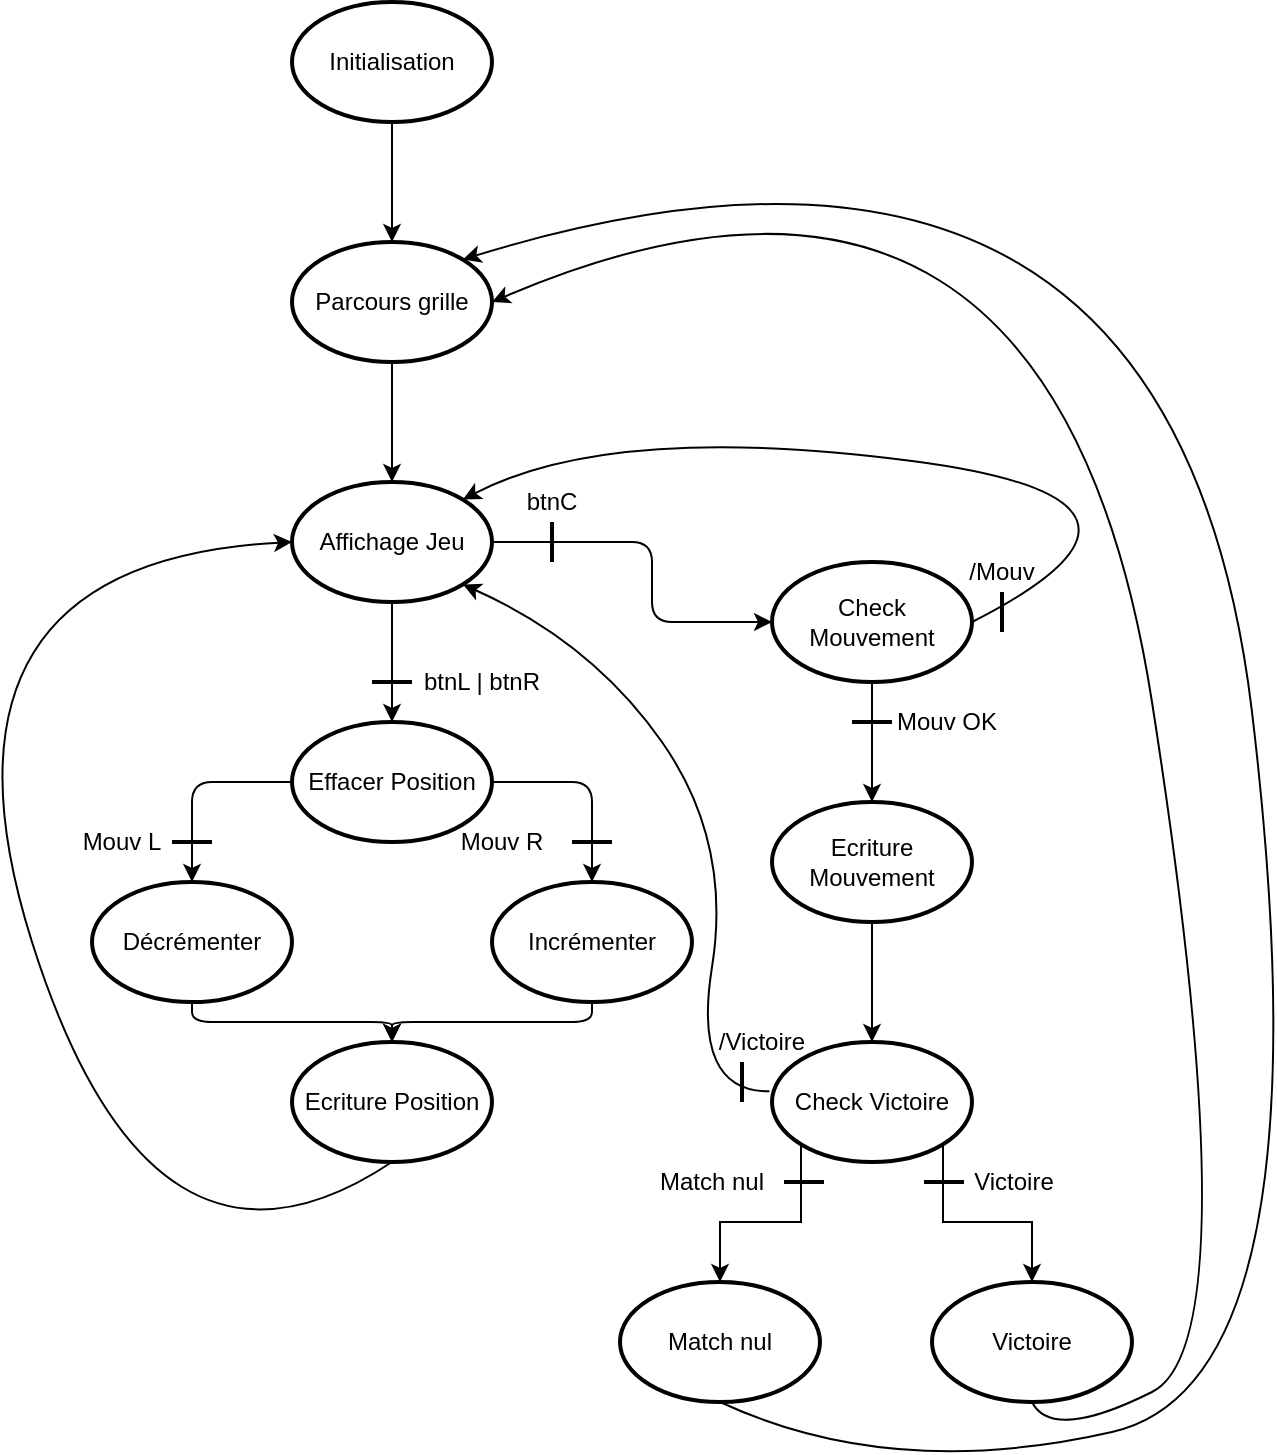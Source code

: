 <mxfile pages="2">
    <diagram id="5OFIwjwOpZy66Hm72HxT" name="Diagram">
        <mxGraphModel dx="973" dy="457" grid="1" gridSize="10" guides="1" tooltips="1" connect="1" arrows="1" fold="1" page="1" pageScale="1" pageWidth="827" pageHeight="1169" math="0" shadow="0">
            <root>
                <mxCell id="FxJEeXv54mvQC0yCKcCh-0"/>
                <mxCell id="FxJEeXv54mvQC0yCKcCh-1" parent="FxJEeXv54mvQC0yCKcCh-0"/>
                <mxCell id="XOij1qBWQ27LOcNDJQRb-13" value="" style="edgeStyle=orthogonalEdgeStyle;rounded=0;orthogonalLoop=1;jettySize=auto;html=1;" parent="FxJEeXv54mvQC0yCKcCh-1" source="XOij1qBWQ27LOcNDJQRb-0" target="XOij1qBWQ27LOcNDJQRb-1" edge="1">
                    <mxGeometry relative="1" as="geometry"/>
                </mxCell>
                <mxCell id="XOij1qBWQ27LOcNDJQRb-0" value="Initialisation" style="strokeWidth=2;html=1;shape=mxgraph.flowchart.start_2;whiteSpace=wrap;" parent="FxJEeXv54mvQC0yCKcCh-1" vertex="1">
                    <mxGeometry x="150" y="10" width="100" height="60" as="geometry"/>
                </mxCell>
                <mxCell id="XOij1qBWQ27LOcNDJQRb-14" value="" style="edgeStyle=orthogonalEdgeStyle;rounded=0;orthogonalLoop=1;jettySize=auto;html=1;" parent="FxJEeXv54mvQC0yCKcCh-1" source="XOij1qBWQ27LOcNDJQRb-1" target="XOij1qBWQ27LOcNDJQRb-2" edge="1">
                    <mxGeometry relative="1" as="geometry"/>
                </mxCell>
                <mxCell id="XOij1qBWQ27LOcNDJQRb-1" value="Parcours grille" style="strokeWidth=2;html=1;shape=mxgraph.flowchart.start_2;whiteSpace=wrap;" parent="FxJEeXv54mvQC0yCKcCh-1" vertex="1">
                    <mxGeometry x="150" y="130" width="100" height="60" as="geometry"/>
                </mxCell>
                <mxCell id="XOij1qBWQ27LOcNDJQRb-15" value="" style="edgeStyle=orthogonalEdgeStyle;rounded=0;orthogonalLoop=1;jettySize=auto;html=1;" parent="FxJEeXv54mvQC0yCKcCh-1" source="XOij1qBWQ27LOcNDJQRb-2" target="XOij1qBWQ27LOcNDJQRb-3" edge="1">
                    <mxGeometry relative="1" as="geometry"/>
                </mxCell>
                <mxCell id="XOij1qBWQ27LOcNDJQRb-2" value="Affichage Jeu" style="strokeWidth=2;html=1;shape=mxgraph.flowchart.start_2;whiteSpace=wrap;" parent="FxJEeXv54mvQC0yCKcCh-1" vertex="1">
                    <mxGeometry x="150" y="250" width="100" height="60" as="geometry"/>
                </mxCell>
                <mxCell id="XOij1qBWQ27LOcNDJQRb-3" value="Effacer Position" style="strokeWidth=2;html=1;shape=mxgraph.flowchart.start_2;whiteSpace=wrap;" parent="FxJEeXv54mvQC0yCKcCh-1" vertex="1">
                    <mxGeometry x="150" y="370" width="100" height="60" as="geometry"/>
                </mxCell>
                <mxCell id="XOij1qBWQ27LOcNDJQRb-4" value="Décrémenter" style="strokeWidth=2;html=1;shape=mxgraph.flowchart.start_2;whiteSpace=wrap;" parent="FxJEeXv54mvQC0yCKcCh-1" vertex="1">
                    <mxGeometry x="50" y="450" width="100" height="60" as="geometry"/>
                </mxCell>
                <mxCell id="XOij1qBWQ27LOcNDJQRb-6" value="Incrémenter" style="strokeWidth=2;html=1;shape=mxgraph.flowchart.start_2;whiteSpace=wrap;" parent="FxJEeXv54mvQC0yCKcCh-1" vertex="1">
                    <mxGeometry x="250" y="450" width="100" height="60" as="geometry"/>
                </mxCell>
                <mxCell id="XOij1qBWQ27LOcNDJQRb-7" value="Ecriture Position" style="strokeWidth=2;html=1;shape=mxgraph.flowchart.start_2;whiteSpace=wrap;" parent="FxJEeXv54mvQC0yCKcCh-1" vertex="1">
                    <mxGeometry x="150" y="530" width="100" height="60" as="geometry"/>
                </mxCell>
                <mxCell id="XOij1qBWQ27LOcNDJQRb-16" value="" style="edgeStyle=orthogonalEdgeStyle;rounded=0;orthogonalLoop=1;jettySize=auto;html=1;" parent="FxJEeXv54mvQC0yCKcCh-1" source="XOij1qBWQ27LOcNDJQRb-8" target="XOij1qBWQ27LOcNDJQRb-9" edge="1">
                    <mxGeometry relative="1" as="geometry"/>
                </mxCell>
                <mxCell id="XOij1qBWQ27LOcNDJQRb-8" value="Check Mouvement" style="strokeWidth=2;html=1;shape=mxgraph.flowchart.start_2;whiteSpace=wrap;" parent="FxJEeXv54mvQC0yCKcCh-1" vertex="1">
                    <mxGeometry x="390" y="290" width="100" height="60" as="geometry"/>
                </mxCell>
                <mxCell id="XOij1qBWQ27LOcNDJQRb-17" value="" style="edgeStyle=orthogonalEdgeStyle;rounded=0;orthogonalLoop=1;jettySize=auto;html=1;" parent="FxJEeXv54mvQC0yCKcCh-1" source="XOij1qBWQ27LOcNDJQRb-9" target="XOij1qBWQ27LOcNDJQRb-10" edge="1">
                    <mxGeometry relative="1" as="geometry"/>
                </mxCell>
                <mxCell id="XOij1qBWQ27LOcNDJQRb-9" value="Ecriture Mouvement" style="strokeWidth=2;html=1;shape=mxgraph.flowchart.start_2;whiteSpace=wrap;" parent="FxJEeXv54mvQC0yCKcCh-1" vertex="1">
                    <mxGeometry x="390" y="410" width="100" height="60" as="geometry"/>
                </mxCell>
                <mxCell id="XOij1qBWQ27LOcNDJQRb-18" value="" style="edgeStyle=orthogonalEdgeStyle;rounded=0;orthogonalLoop=1;jettySize=auto;html=1;exitX=0.855;exitY=0.855;exitDx=0;exitDy=0;exitPerimeter=0;" parent="FxJEeXv54mvQC0yCKcCh-1" source="XOij1qBWQ27LOcNDJQRb-10" target="XOij1qBWQ27LOcNDJQRb-11" edge="1">
                    <mxGeometry relative="1" as="geometry"/>
                </mxCell>
                <mxCell id="XOij1qBWQ27LOcNDJQRb-10" value="Check Victoire" style="strokeWidth=2;html=1;shape=mxgraph.flowchart.start_2;whiteSpace=wrap;" parent="FxJEeXv54mvQC0yCKcCh-1" vertex="1">
                    <mxGeometry x="390" y="530" width="100" height="60" as="geometry"/>
                </mxCell>
                <mxCell id="XOij1qBWQ27LOcNDJQRb-11" value="Victoire" style="strokeWidth=2;html=1;shape=mxgraph.flowchart.start_2;whiteSpace=wrap;" parent="FxJEeXv54mvQC0yCKcCh-1" vertex="1">
                    <mxGeometry x="470" y="650" width="100" height="60" as="geometry"/>
                </mxCell>
                <mxCell id="XOij1qBWQ27LOcNDJQRb-12" value="" style="edgeStyle=segmentEdgeStyle;endArrow=classic;html=1;exitX=0;exitY=0.5;exitDx=0;exitDy=0;exitPerimeter=0;entryX=0.5;entryY=0;entryDx=0;entryDy=0;entryPerimeter=0;" parent="FxJEeXv54mvQC0yCKcCh-1" source="XOij1qBWQ27LOcNDJQRb-3" target="XOij1qBWQ27LOcNDJQRb-4" edge="1">
                    <mxGeometry width="50" height="50" relative="1" as="geometry">
                        <mxPoint x="290" y="200" as="sourcePoint"/>
                        <mxPoint x="340" y="150" as="targetPoint"/>
                        <Array as="points">
                            <mxPoint x="100" y="400"/>
                        </Array>
                    </mxGeometry>
                </mxCell>
                <mxCell id="XOij1qBWQ27LOcNDJQRb-19" value="" style="edgeStyle=segmentEdgeStyle;endArrow=classic;html=1;exitX=1;exitY=0.5;exitDx=0;exitDy=0;exitPerimeter=0;entryX=0.5;entryY=0;entryDx=0;entryDy=0;entryPerimeter=0;" parent="FxJEeXv54mvQC0yCKcCh-1" source="XOij1qBWQ27LOcNDJQRb-3" target="XOij1qBWQ27LOcNDJQRb-6" edge="1">
                    <mxGeometry width="50" height="50" relative="1" as="geometry">
                        <mxPoint x="160" y="410" as="sourcePoint"/>
                        <mxPoint x="110" y="460" as="targetPoint"/>
                        <Array as="points">
                            <mxPoint x="300" y="400"/>
                        </Array>
                    </mxGeometry>
                </mxCell>
                <mxCell id="XOij1qBWQ27LOcNDJQRb-20" value="" style="edgeStyle=segmentEdgeStyle;endArrow=classic;html=1;exitX=0.5;exitY=1;exitDx=0;exitDy=0;exitPerimeter=0;entryX=0.5;entryY=0;entryDx=0;entryDy=0;entryPerimeter=0;" parent="FxJEeXv54mvQC0yCKcCh-1" source="XOij1qBWQ27LOcNDJQRb-6" target="XOij1qBWQ27LOcNDJQRb-7" edge="1">
                    <mxGeometry width="50" height="50" relative="1" as="geometry">
                        <mxPoint x="260" y="410" as="sourcePoint"/>
                        <mxPoint x="310" y="460" as="targetPoint"/>
                        <Array as="points">
                            <mxPoint x="300" y="520"/>
                            <mxPoint x="200" y="520"/>
                        </Array>
                    </mxGeometry>
                </mxCell>
                <mxCell id="XOij1qBWQ27LOcNDJQRb-21" value="" style="edgeStyle=segmentEdgeStyle;endArrow=classic;html=1;exitX=0.5;exitY=1;exitDx=0;exitDy=0;exitPerimeter=0;entryX=0.5;entryY=0;entryDx=0;entryDy=0;entryPerimeter=0;" parent="FxJEeXv54mvQC0yCKcCh-1" source="XOij1qBWQ27LOcNDJQRb-4" target="XOij1qBWQ27LOcNDJQRb-7" edge="1">
                    <mxGeometry width="50" height="50" relative="1" as="geometry">
                        <mxPoint x="310" y="520" as="sourcePoint"/>
                        <mxPoint x="210" y="540" as="targetPoint"/>
                        <Array as="points">
                            <mxPoint x="100" y="520"/>
                            <mxPoint x="200" y="520"/>
                        </Array>
                    </mxGeometry>
                </mxCell>
                <mxCell id="XOij1qBWQ27LOcNDJQRb-22" value="" style="curved=1;endArrow=classic;html=1;exitX=0.5;exitY=1;exitDx=0;exitDy=0;exitPerimeter=0;entryX=0;entryY=0.5;entryDx=0;entryDy=0;entryPerimeter=0;" parent="FxJEeXv54mvQC0yCKcCh-1" source="XOij1qBWQ27LOcNDJQRb-7" target="XOij1qBWQ27LOcNDJQRb-2" edge="1">
                    <mxGeometry width="50" height="50" relative="1" as="geometry">
                        <mxPoint x="230" y="550" as="sourcePoint"/>
                        <mxPoint x="280" y="500" as="targetPoint"/>
                        <Array as="points">
                            <mxPoint x="80" y="670"/>
                            <mxPoint x="-40" y="290"/>
                        </Array>
                    </mxGeometry>
                </mxCell>
                <mxCell id="XOij1qBWQ27LOcNDJQRb-23" value="" style="edgeStyle=segmentEdgeStyle;endArrow=classic;html=1;exitX=1;exitY=0.5;exitDx=0;exitDy=0;exitPerimeter=0;entryX=0;entryY=0.5;entryDx=0;entryDy=0;entryPerimeter=0;" parent="FxJEeXv54mvQC0yCKcCh-1" source="XOij1qBWQ27LOcNDJQRb-2" target="XOij1qBWQ27LOcNDJQRb-8" edge="1">
                    <mxGeometry width="50" height="50" relative="1" as="geometry">
                        <mxPoint x="260" y="410" as="sourcePoint"/>
                        <mxPoint x="310" y="460" as="targetPoint"/>
                        <Array as="points">
                            <mxPoint x="330" y="280"/>
                            <mxPoint x="330" y="320"/>
                        </Array>
                    </mxGeometry>
                </mxCell>
                <mxCell id="XOij1qBWQ27LOcNDJQRb-24" value="" style="curved=1;endArrow=classic;html=1;exitX=1;exitY=0.5;exitDx=0;exitDy=0;exitPerimeter=0;entryX=0.855;entryY=0.145;entryDx=0;entryDy=0;entryPerimeter=0;" parent="FxJEeXv54mvQC0yCKcCh-1" source="XOij1qBWQ27LOcNDJQRb-8" target="XOij1qBWQ27LOcNDJQRb-2" edge="1">
                    <mxGeometry width="50" height="50" relative="1" as="geometry">
                        <mxPoint x="560" y="390" as="sourcePoint"/>
                        <mxPoint x="610" y="340" as="targetPoint"/>
                        <Array as="points">
                            <mxPoint x="610" y="259"/>
                            <mxPoint x="310" y="220"/>
                        </Array>
                    </mxGeometry>
                </mxCell>
                <mxCell id="XOij1qBWQ27LOcNDJQRb-26" value="" style="curved=1;endArrow=classic;html=1;exitX=-0.013;exitY=0.411;exitDx=0;exitDy=0;exitPerimeter=0;entryX=0.855;entryY=0.855;entryDx=0;entryDy=0;entryPerimeter=0;" parent="FxJEeXv54mvQC0yCKcCh-1" source="XOij1qBWQ27LOcNDJQRb-10" target="XOij1qBWQ27LOcNDJQRb-2" edge="1">
                    <mxGeometry width="50" height="50" relative="1" as="geometry">
                        <mxPoint x="560" y="330" as="sourcePoint"/>
                        <mxPoint x="240" y="300" as="targetPoint"/>
                        <Array as="points">
                            <mxPoint x="350" y="555"/>
                            <mxPoint x="370" y="430"/>
                            <mxPoint x="300" y="330"/>
                        </Array>
                    </mxGeometry>
                </mxCell>
                <mxCell id="XOij1qBWQ27LOcNDJQRb-27" value="" style="curved=1;endArrow=classic;html=1;exitX=0.5;exitY=1;exitDx=0;exitDy=0;exitPerimeter=0;entryX=1;entryY=0.5;entryDx=0;entryDy=0;entryPerimeter=0;" parent="FxJEeXv54mvQC0yCKcCh-1" source="XOij1qBWQ27LOcNDJQRb-11" target="XOij1qBWQ27LOcNDJQRb-1" edge="1">
                    <mxGeometry width="50" height="50" relative="1" as="geometry">
                        <mxPoint x="460" y="450" as="sourcePoint"/>
                        <mxPoint x="245.5" y="311.3" as="targetPoint"/>
                        <Array as="points">
                            <mxPoint x="530" y="730"/>
                            <mxPoint x="630" y="680"/>
                            <mxPoint x="530" y="40"/>
                        </Array>
                    </mxGeometry>
                </mxCell>
                <mxCell id="LFS2rzkwwk1ABVOOdTsW-0" value="" style="line;strokeWidth=2;html=1;" parent="FxJEeXv54mvQC0yCKcCh-1" vertex="1">
                    <mxGeometry x="190" y="345" width="20" height="10" as="geometry"/>
                </mxCell>
                <mxCell id="LFS2rzkwwk1ABVOOdTsW-1" value="btnL | btnR" style="text;html=1;strokeColor=none;fillColor=none;align=center;verticalAlign=middle;whiteSpace=wrap;rounded=0;" parent="FxJEeXv54mvQC0yCKcCh-1" vertex="1">
                    <mxGeometry x="210" y="340" width="70" height="20" as="geometry"/>
                </mxCell>
                <mxCell id="LFS2rzkwwk1ABVOOdTsW-2" value="" style="line;strokeWidth=2;html=1;" parent="FxJEeXv54mvQC0yCKcCh-1" vertex="1">
                    <mxGeometry x="190" y="345" width="20" height="10" as="geometry"/>
                </mxCell>
                <mxCell id="LFS2rzkwwk1ABVOOdTsW-3" value="Mouv R" style="text;html=1;strokeColor=none;fillColor=none;align=center;verticalAlign=middle;whiteSpace=wrap;rounded=0;" parent="FxJEeXv54mvQC0yCKcCh-1" vertex="1">
                    <mxGeometry x="220" y="420" width="70" height="20" as="geometry"/>
                </mxCell>
                <mxCell id="LFS2rzkwwk1ABVOOdTsW-4" value="" style="line;strokeWidth=2;html=1;" parent="FxJEeXv54mvQC0yCKcCh-1" vertex="1">
                    <mxGeometry x="290" y="425" width="20" height="10" as="geometry"/>
                </mxCell>
                <mxCell id="LFS2rzkwwk1ABVOOdTsW-5" value="Mouv L" style="text;html=1;strokeColor=none;fillColor=none;align=center;verticalAlign=middle;whiteSpace=wrap;rounded=0;" parent="FxJEeXv54mvQC0yCKcCh-1" vertex="1">
                    <mxGeometry x="30" y="420" width="70" height="20" as="geometry"/>
                </mxCell>
                <mxCell id="LFS2rzkwwk1ABVOOdTsW-6" value="" style="line;strokeWidth=2;html=1;" parent="FxJEeXv54mvQC0yCKcCh-1" vertex="1">
                    <mxGeometry x="90" y="425" width="20" height="10" as="geometry"/>
                </mxCell>
                <mxCell id="LFS2rzkwwk1ABVOOdTsW-7" value="btnC" style="text;html=1;strokeColor=none;fillColor=none;align=center;verticalAlign=middle;whiteSpace=wrap;rounded=0;" parent="FxJEeXv54mvQC0yCKcCh-1" vertex="1">
                    <mxGeometry x="265" y="250" width="30" height="20" as="geometry"/>
                </mxCell>
                <mxCell id="LFS2rzkwwk1ABVOOdTsW-8" value="" style="line;strokeWidth=2;html=1;rotation=-90;" parent="FxJEeXv54mvQC0yCKcCh-1" vertex="1">
                    <mxGeometry x="270" y="275" width="20" height="10" as="geometry"/>
                </mxCell>
                <mxCell id="LFS2rzkwwk1ABVOOdTsW-9" value="/Mouv" style="text;html=1;strokeColor=none;fillColor=none;align=center;verticalAlign=middle;whiteSpace=wrap;rounded=0;" parent="FxJEeXv54mvQC0yCKcCh-1" vertex="1">
                    <mxGeometry x="485" y="285" width="40" height="20" as="geometry"/>
                </mxCell>
                <mxCell id="LFS2rzkwwk1ABVOOdTsW-10" value="" style="line;strokeWidth=2;html=1;rotation=-90;" parent="FxJEeXv54mvQC0yCKcCh-1" vertex="1">
                    <mxGeometry x="495" y="310" width="20" height="10" as="geometry"/>
                </mxCell>
                <mxCell id="LFS2rzkwwk1ABVOOdTsW-11" value="Mouv OK" style="text;html=1;strokeColor=none;fillColor=none;align=center;verticalAlign=middle;whiteSpace=wrap;rounded=0;" parent="FxJEeXv54mvQC0yCKcCh-1" vertex="1">
                    <mxGeometry x="450" y="360" width="55" height="20" as="geometry"/>
                </mxCell>
                <mxCell id="LFS2rzkwwk1ABVOOdTsW-12" value="" style="line;strokeWidth=2;html=1;rotation=0;" parent="FxJEeXv54mvQC0yCKcCh-1" vertex="1">
                    <mxGeometry x="430" y="365" width="20" height="10" as="geometry"/>
                </mxCell>
                <mxCell id="LFS2rzkwwk1ABVOOdTsW-14" value="/Victoire" style="text;html=1;strokeColor=none;fillColor=none;align=center;verticalAlign=middle;whiteSpace=wrap;rounded=0;" parent="FxJEeXv54mvQC0yCKcCh-1" vertex="1">
                    <mxGeometry x="360" y="520" width="50" height="20" as="geometry"/>
                </mxCell>
                <mxCell id="LFS2rzkwwk1ABVOOdTsW-15" value="" style="line;strokeWidth=2;html=1;rotation=-90;" parent="FxJEeXv54mvQC0yCKcCh-1" vertex="1">
                    <mxGeometry x="365" y="545" width="20" height="10" as="geometry"/>
                </mxCell>
                <mxCell id="LFS2rzkwwk1ABVOOdTsW-16" value="Victoire" style="text;html=1;strokeColor=none;fillColor=none;align=center;verticalAlign=middle;whiteSpace=wrap;rounded=0;" parent="FxJEeXv54mvQC0yCKcCh-1" vertex="1">
                    <mxGeometry x="486" y="590" width="50" height="20" as="geometry"/>
                </mxCell>
                <mxCell id="LFS2rzkwwk1ABVOOdTsW-17" value="" style="line;strokeWidth=2;html=1;rotation=0;" parent="FxJEeXv54mvQC0yCKcCh-1" vertex="1">
                    <mxGeometry x="466" y="595" width="20" height="10" as="geometry"/>
                </mxCell>
                <mxCell id="ZkQovS-TSHOP-TYoGp-W-0" value="Match nul" style="strokeWidth=2;html=1;shape=mxgraph.flowchart.start_2;whiteSpace=wrap;" vertex="1" parent="FxJEeXv54mvQC0yCKcCh-1">
                    <mxGeometry x="314" y="650" width="100" height="60" as="geometry"/>
                </mxCell>
                <mxCell id="ZkQovS-TSHOP-TYoGp-W-1" value="" style="edgeStyle=orthogonalEdgeStyle;rounded=0;orthogonalLoop=1;jettySize=auto;html=1;exitX=0.145;exitY=0.855;exitDx=0;exitDy=0;exitPerimeter=0;entryX=0.5;entryY=0;entryDx=0;entryDy=0;entryPerimeter=0;" edge="1" parent="FxJEeXv54mvQC0yCKcCh-1" source="XOij1qBWQ27LOcNDJQRb-10" target="ZkQovS-TSHOP-TYoGp-W-0">
                    <mxGeometry relative="1" as="geometry">
                        <mxPoint x="485.5" y="591.3" as="sourcePoint"/>
                        <mxPoint x="530" y="660" as="targetPoint"/>
                    </mxGeometry>
                </mxCell>
                <mxCell id="ZkQovS-TSHOP-TYoGp-W-2" value="Match nul" style="text;html=1;strokeColor=none;fillColor=none;align=center;verticalAlign=middle;whiteSpace=wrap;rounded=0;" vertex="1" parent="FxJEeXv54mvQC0yCKcCh-1">
                    <mxGeometry x="330" y="590" width="60" height="20" as="geometry"/>
                </mxCell>
                <mxCell id="ZkQovS-TSHOP-TYoGp-W-3" value="" style="line;strokeWidth=2;html=1;rotation=0;" vertex="1" parent="FxJEeXv54mvQC0yCKcCh-1">
                    <mxGeometry x="396" y="595" width="20" height="10" as="geometry"/>
                </mxCell>
                <mxCell id="ZkQovS-TSHOP-TYoGp-W-4" value="" style="curved=1;endArrow=classic;html=1;exitX=0.5;exitY=1;exitDx=0;exitDy=0;exitPerimeter=0;entryX=0.855;entryY=0.145;entryDx=0;entryDy=0;entryPerimeter=0;" edge="1" parent="FxJEeXv54mvQC0yCKcCh-1" source="ZkQovS-TSHOP-TYoGp-W-0" target="XOij1qBWQ27LOcNDJQRb-1">
                    <mxGeometry width="50" height="50" relative="1" as="geometry">
                        <mxPoint x="530" y="720" as="sourcePoint"/>
                        <mxPoint x="310" y="70" as="targetPoint"/>
                        <Array as="points">
                            <mxPoint x="450" y="750"/>
                            <mxPoint x="670" y="700"/>
                            <mxPoint x="590" y="30"/>
                        </Array>
                    </mxGeometry>
                </mxCell>
            </root>
        </mxGraphModel>
    </diagram>
</mxfile>